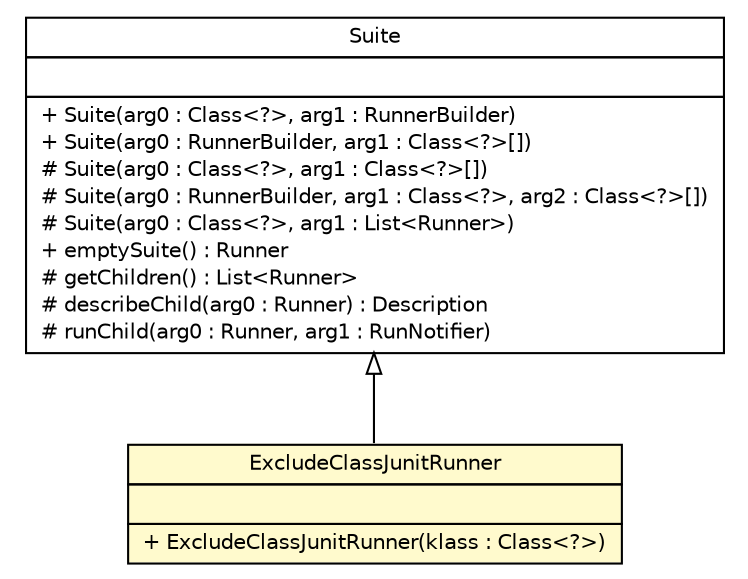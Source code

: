 #!/usr/local/bin/dot
#
# Class diagram 
# Generated by UMLGraph version R5_6-24-gf6e263 (http://www.umlgraph.org/)
#

digraph G {
	edge [fontname="Helvetica",fontsize=10,labelfontname="Helvetica",labelfontsize=10];
	node [fontname="Helvetica",fontsize=10,shape=plaintext];
	nodesep=0.25;
	ranksep=0.5;
	// top.infra.test.classloader.exclude.ExcludeClassJunitRunner
	c61 [label=<<table title="top.infra.test.classloader.exclude.ExcludeClassJunitRunner" border="0" cellborder="1" cellspacing="0" cellpadding="2" port="p" bgcolor="lemonChiffon" href="./ExcludeClassJunitRunner.html">
		<tr><td><table border="0" cellspacing="0" cellpadding="1">
<tr><td align="center" balign="center"> ExcludeClassJunitRunner </td></tr>
		</table></td></tr>
		<tr><td><table border="0" cellspacing="0" cellpadding="1">
<tr><td align="left" balign="left">  </td></tr>
		</table></td></tr>
		<tr><td><table border="0" cellspacing="0" cellpadding="1">
<tr><td align="left" balign="left"> + ExcludeClassJunitRunner(klass : Class&lt;?&gt;) </td></tr>
		</table></td></tr>
		</table>>, URL="./ExcludeClassJunitRunner.html", fontname="Helvetica", fontcolor="black", fontsize=10.0];
	//top.infra.test.classloader.exclude.ExcludeClassJunitRunner extends org.junit.runners.Suite
	c63:p -> c61:p [dir=back,arrowtail=empty];
	// org.junit.runners.Suite
	c63 [label=<<table title="org.junit.runners.Suite" border="0" cellborder="1" cellspacing="0" cellpadding="2" port="p" href="http://java.sun.com/j2se/1.4.2/docs/api/org/junit/runners/Suite.html">
		<tr><td><table border="0" cellspacing="0" cellpadding="1">
<tr><td align="center" balign="center"> Suite </td></tr>
		</table></td></tr>
		<tr><td><table border="0" cellspacing="0" cellpadding="1">
<tr><td align="left" balign="left">  </td></tr>
		</table></td></tr>
		<tr><td><table border="0" cellspacing="0" cellpadding="1">
<tr><td align="left" balign="left"> + Suite(arg0 : Class&lt;?&gt;, arg1 : RunnerBuilder) </td></tr>
<tr><td align="left" balign="left"> + Suite(arg0 : RunnerBuilder, arg1 : Class&lt;?&gt;[]) </td></tr>
<tr><td align="left" balign="left"> # Suite(arg0 : Class&lt;?&gt;, arg1 : Class&lt;?&gt;[]) </td></tr>
<tr><td align="left" balign="left"> # Suite(arg0 : RunnerBuilder, arg1 : Class&lt;?&gt;, arg2 : Class&lt;?&gt;[]) </td></tr>
<tr><td align="left" balign="left"> # Suite(arg0 : Class&lt;?&gt;, arg1 : List&lt;Runner&gt;) </td></tr>
<tr><td align="left" balign="left"> + emptySuite() : Runner </td></tr>
<tr><td align="left" balign="left"> # getChildren() : List&lt;Runner&gt; </td></tr>
<tr><td align="left" balign="left"> # describeChild(arg0 : Runner) : Description </td></tr>
<tr><td align="left" balign="left"> # runChild(arg0 : Runner, arg1 : RunNotifier) </td></tr>
		</table></td></tr>
		</table>>, URL="http://java.sun.com/j2se/1.4.2/docs/api/org/junit/runners/Suite.html", fontname="Helvetica", fontcolor="black", fontsize=10.0];
}

